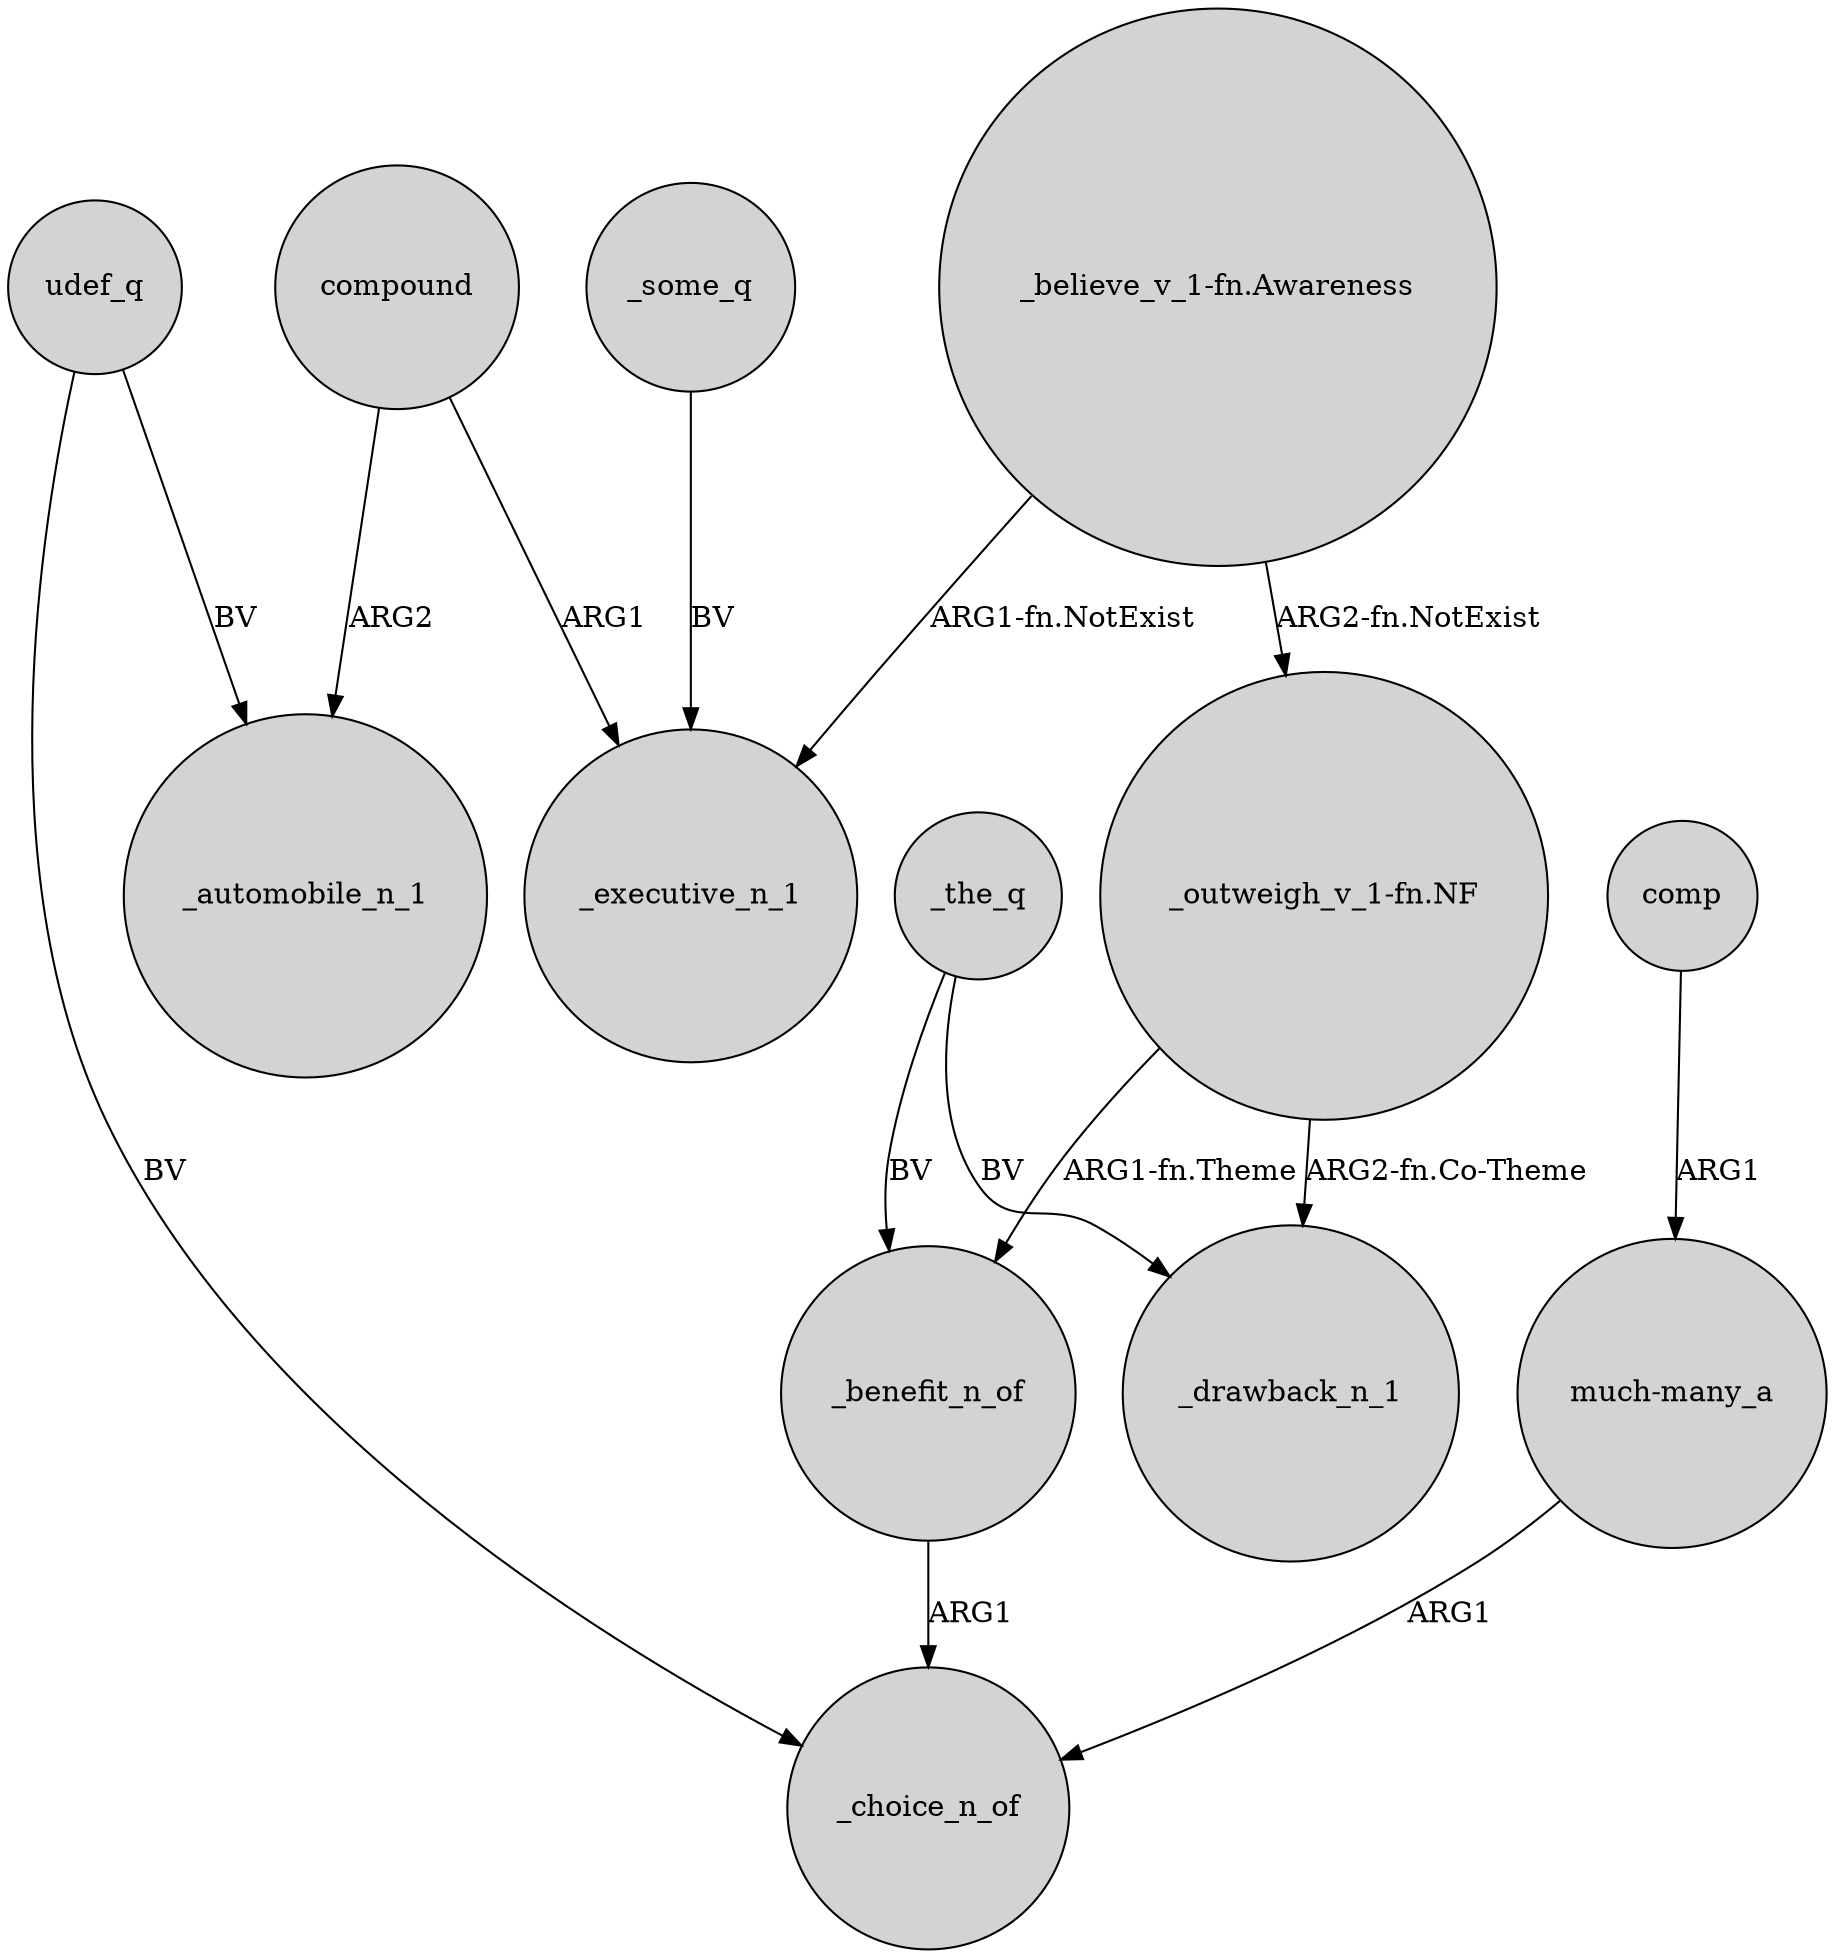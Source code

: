 digraph {
	node [shape=circle style=filled]
	compound -> _executive_n_1 [label=ARG1]
	_the_q -> _benefit_n_of [label=BV]
	"_outweigh_v_1-fn.NF" -> _benefit_n_of [label="ARG1-fn.Theme"]
	udef_q -> _choice_n_of [label=BV]
	"_believe_v_1-fn.Awareness" -> "_outweigh_v_1-fn.NF" [label="ARG2-fn.NotExist"]
	"much-many_a" -> _choice_n_of [label=ARG1]
	comp -> "much-many_a" [label=ARG1]
	compound -> _automobile_n_1 [label=ARG2]
	_benefit_n_of -> _choice_n_of [label=ARG1]
	_some_q -> _executive_n_1 [label=BV]
	"_outweigh_v_1-fn.NF" -> _drawback_n_1 [label="ARG2-fn.Co-Theme"]
	"_believe_v_1-fn.Awareness" -> _executive_n_1 [label="ARG1-fn.NotExist"]
	_the_q -> _drawback_n_1 [label=BV]
	udef_q -> _automobile_n_1 [label=BV]
}
